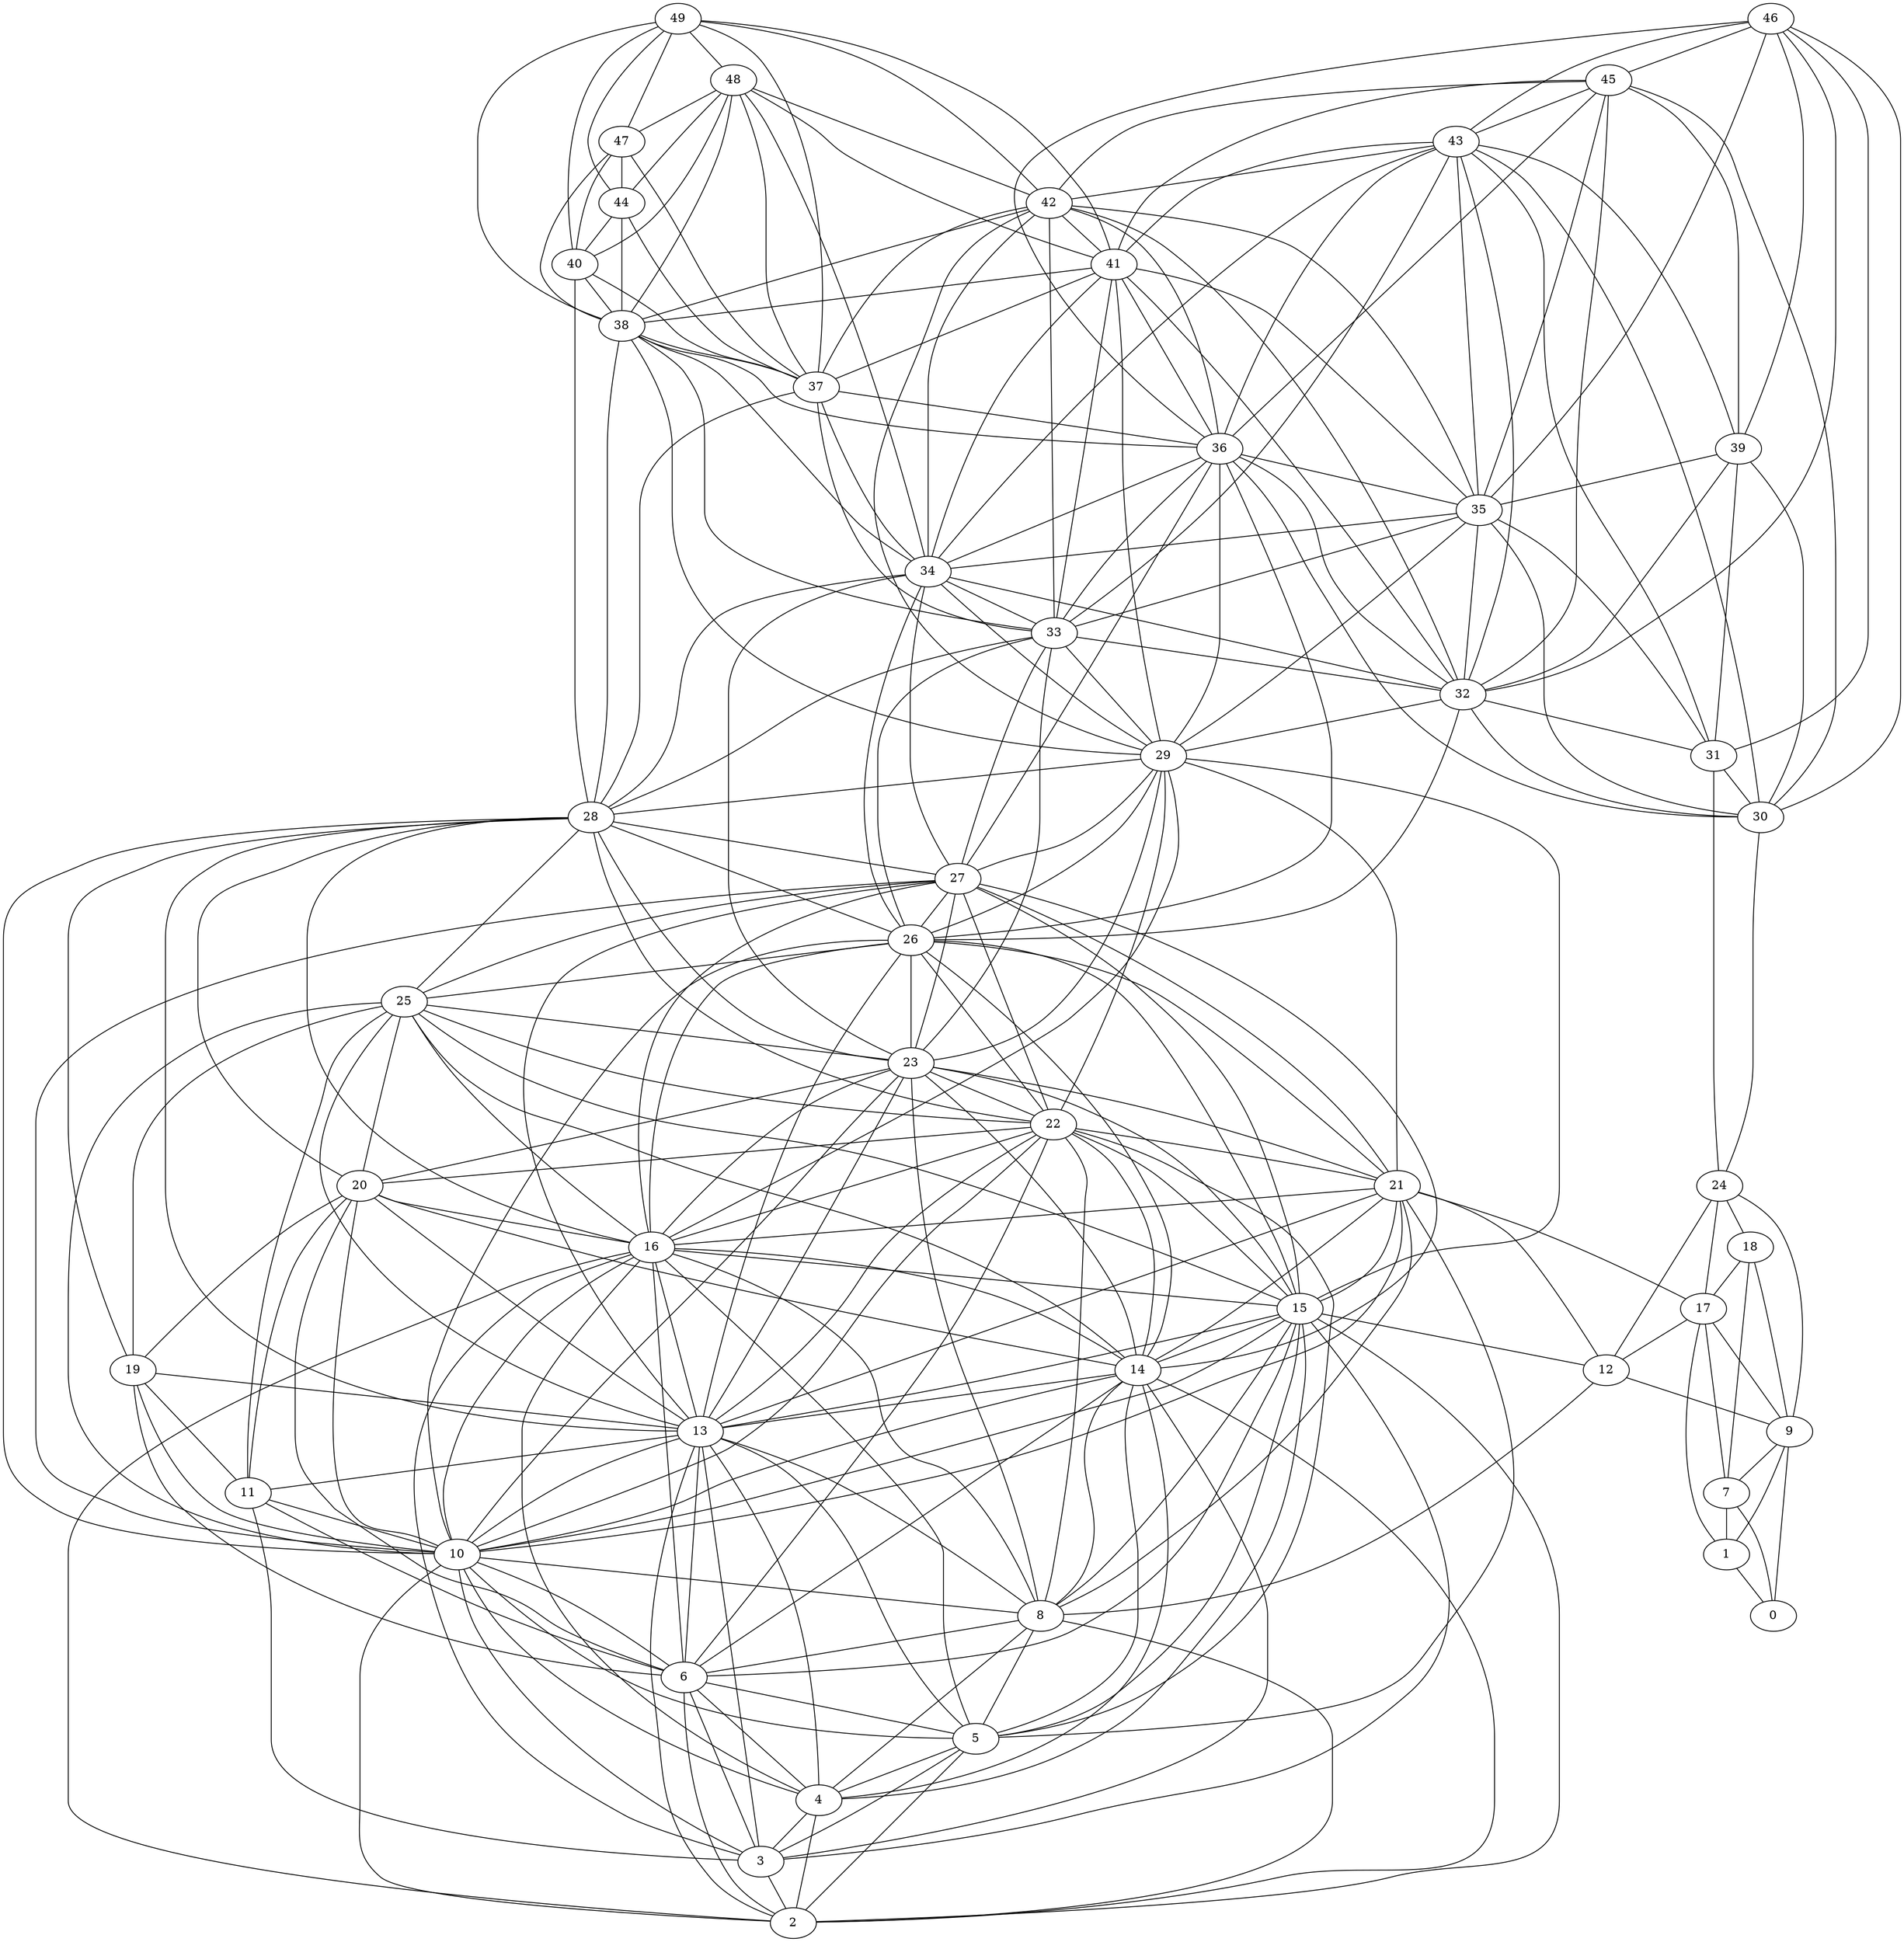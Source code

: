 /* Created by igraph 0.7.1 */
graph {
  0 [
    x=0.0218926385243584
    y=0.0293952275349336
  ];
  1 [
    x=0.0253467096950998
    y=0.117063398478116
  ];
  2 [
    x=0.0434113707534325
    y=0.737156245340889
  ];
  3 [
    x=0.0746424344874471
    y=0.812801925219376
  ];
  4 [
    x=0.077061341271199
    y=0.712514870074151
  ];
  5 [
    x=0.104345022787075
    y=0.595976490250892
  ];
  6 [
    x=0.137986421081687
    y=0.763383218239198
  ];
  7 [
    x=0.174326922496283
    y=0.0214868542794751
  ];
  8 [
    x=0.195901371924258
    y=0.507008089968595
  ];
  9 [
    x=0.242386019637725
    y=0.140096064722388
  ];
  10 [
    x=0.255762010160628
    y=0.706291685683442
  ];
  11 [
    x=0.255995662409925
    y=0.986183058226988
  ];
  12 [
    x=0.262949793456331
    y=0.331781350033562
  ];
  13 [
    x=0.276195405472771
    y=0.73377100244527
  ];
  14 [
    x=0.278845711140638
    y=0.640670098481268
  ];
  15 [
    x=0.290973586738274
    y=0.622134835082798
  ];
  16 [
    x=0.300763741323863
    y=0.653968751921017
  ];
  17 [
    x=0.302463337222109
    y=0.213090281132883
  ];
  18 [
    x=0.353434365702288
    y=0.0336846558639153
  ];
  19 [
    x=0.359539384854635
    y=0.956982348217861
  ];
  20 [
    x=0.361190374008397
    y=0.917108452431505
  ];
  21 [
    x=0.362028942102051
    y=0.498324671077246
  ];
  22 [
    x=0.367785140991841
    y=0.619679253684059
  ];
  23 [
    x=0.42641277602631
    y=0.644464980512911
  ];
  24 [
    x=0.445795405842358
    y=0.151463507502307
  ];
  25 [
    x=0.448553042970245
    y=0.812624659101129
  ];
  26 [
    x=0.50195738864149
    y=0.566809956720191
  ];
  27 [
    x=0.51223897994307
    y=0.604448546701629
  ];
  28 [
    x=0.530317589166918
    y=0.8198945596495
  ];
  29 [
    x=0.56939863200019
    y=0.532204657159849
  ];
  30 [
    x=0.622056395228401
    y=0.198527134157283
  ];
  31 [
    x=0.681360227262442
    y=0.0771287792106141
  ];
  32 [
    x=0.691427155107026
    y=0.344955881022509
  ];
  33 [
    x=0.701031928692361
    y=0.574292404354994
  ];
  34 [
    x=0.701523652775758
    y=0.575158155051687
  ];
  35 [
    x=0.723668928416701
    y=0.320452474757207
  ];
  36 [
    x=0.765555858473769
    y=0.454720164298461
  ];
  37 [
    x=0.797040603273303
    y=0.747679482602725
  ];
  38 [
    x=0.80044770980402
    y=0.692168254846716
  ];
  39 [
    x=0.801621426838143
    y=0.135696954259718
  ];
  40 [
    x=0.807063439473725
    y=0.900232960837852
  ];
  41 [
    x=0.816171542746915
    y=0.502010986584723
  ];
  42 [
    x=0.820913292413329
    y=0.505226097280745
  ];
  43 [
    x=0.829706111966995
    y=0.315681521318718
  ];
  44 [
    x=0.875235402806419
    y=0.951973085943913
  ];
  45 [
    x=0.887587757902862
    y=0.329491136637252
  ];
  46 [
    x=0.889837331538648
    y=0.19552109130842
  ];
  47 [
    x=0.921281875991195
    y=0.908387233500068
  ];
  48 [
    x=0.942677025630087
    y=0.753490251247172
  ];
  49 [
    x=0.984496074978854
    y=0.744946140874056
  ];

  1 -- 0;
  7 -- 0;
  9 -- 0;
  7 -- 1;
  9 -- 1;
  17 -- 1;
  3 -- 2;
  4 -- 2;
  5 -- 2;
  6 -- 2;
  8 -- 2;
  10 -- 2;
  13 -- 2;
  14 -- 2;
  15 -- 2;
  16 -- 2;
  4 -- 3;
  5 -- 3;
  6 -- 3;
  10 -- 3;
  11 -- 3;
  13 -- 3;
  14 -- 3;
  15 -- 3;
  16 -- 3;
  5 -- 4;
  6 -- 4;
  8 -- 4;
  10 -- 4;
  13 -- 4;
  14 -- 4;
  15 -- 4;
  16 -- 4;
  6 -- 5;
  8 -- 5;
  10 -- 5;
  13 -- 5;
  14 -- 5;
  15 -- 5;
  16 -- 5;
  21 -- 5;
  22 -- 5;
  8 -- 6;
  10 -- 6;
  11 -- 6;
  13 -- 6;
  14 -- 6;
  15 -- 6;
  16 -- 6;
  19 -- 6;
  20 -- 6;
  22 -- 6;
  9 -- 7;
  17 -- 7;
  18 -- 7;
  10 -- 8;
  12 -- 8;
  13 -- 8;
  14 -- 8;
  15 -- 8;
  16 -- 8;
  21 -- 8;
  22 -- 8;
  23 -- 8;
  12 -- 9;
  17 -- 9;
  18 -- 9;
  24 -- 9;
  11 -- 10;
  13 -- 10;
  14 -- 10;
  15 -- 10;
  16 -- 10;
  19 -- 10;
  20 -- 10;
  21 -- 10;
  22 -- 10;
  23 -- 10;
  25 -- 10;
  26 -- 10;
  27 -- 10;
  28 -- 10;
  13 -- 11;
  19 -- 11;
  20 -- 11;
  25 -- 11;
  15 -- 12;
  17 -- 12;
  21 -- 12;
  24 -- 12;
  14 -- 13;
  15 -- 13;
  16 -- 13;
  19 -- 13;
  20 -- 13;
  21 -- 13;
  22 -- 13;
  23 -- 13;
  25 -- 13;
  26 -- 13;
  27 -- 13;
  28 -- 13;
  15 -- 14;
  16 -- 14;
  20 -- 14;
  21 -- 14;
  22 -- 14;
  23 -- 14;
  25 -- 14;
  26 -- 14;
  27 -- 14;
  16 -- 15;
  21 -- 15;
  22 -- 15;
  23 -- 15;
  25 -- 15;
  26 -- 15;
  27 -- 15;
  29 -- 15;
  20 -- 16;
  21 -- 16;
  22 -- 16;
  23 -- 16;
  25 -- 16;
  26 -- 16;
  27 -- 16;
  28 -- 16;
  29 -- 16;
  18 -- 17;
  21 -- 17;
  24 -- 17;
  24 -- 18;
  20 -- 19;
  25 -- 19;
  28 -- 19;
  22 -- 20;
  23 -- 20;
  25 -- 20;
  28 -- 20;
  22 -- 21;
  23 -- 21;
  26 -- 21;
  27 -- 21;
  29 -- 21;
  23 -- 22;
  25 -- 22;
  26 -- 22;
  27 -- 22;
  28 -- 22;
  29 -- 22;
  25 -- 23;
  26 -- 23;
  27 -- 23;
  28 -- 23;
  29 -- 23;
  33 -- 23;
  34 -- 23;
  30 -- 24;
  31 -- 24;
  26 -- 25;
  27 -- 25;
  28 -- 25;
  27 -- 26;
  28 -- 26;
  29 -- 26;
  32 -- 26;
  33 -- 26;
  34 -- 26;
  36 -- 26;
  28 -- 27;
  29 -- 27;
  33 -- 27;
  34 -- 27;
  36 -- 27;
  29 -- 28;
  33 -- 28;
  34 -- 28;
  37 -- 28;
  38 -- 28;
  40 -- 28;
  32 -- 29;
  33 -- 29;
  34 -- 29;
  35 -- 29;
  36 -- 29;
  38 -- 29;
  41 -- 29;
  42 -- 29;
  31 -- 30;
  32 -- 30;
  35 -- 30;
  36 -- 30;
  39 -- 30;
  43 -- 30;
  45 -- 30;
  46 -- 30;
  32 -- 31;
  35 -- 31;
  39 -- 31;
  43 -- 31;
  46 -- 31;
  33 -- 32;
  34 -- 32;
  35 -- 32;
  36 -- 32;
  39 -- 32;
  41 -- 32;
  42 -- 32;
  43 -- 32;
  45 -- 32;
  46 -- 32;
  34 -- 33;
  35 -- 33;
  36 -- 33;
  37 -- 33;
  38 -- 33;
  41 -- 33;
  42 -- 33;
  43 -- 33;
  35 -- 34;
  36 -- 34;
  37 -- 34;
  38 -- 34;
  41 -- 34;
  42 -- 34;
  43 -- 34;
  48 -- 34;
  36 -- 35;
  39 -- 35;
  41 -- 35;
  42 -- 35;
  43 -- 35;
  45 -- 35;
  46 -- 35;
  37 -- 36;
  38 -- 36;
  41 -- 36;
  42 -- 36;
  43 -- 36;
  45 -- 36;
  46 -- 36;
  38 -- 37;
  40 -- 37;
  41 -- 37;
  42 -- 37;
  44 -- 37;
  47 -- 37;
  48 -- 37;
  49 -- 37;
  40 -- 38;
  41 -- 38;
  42 -- 38;
  44 -- 38;
  47 -- 38;
  48 -- 38;
  49 -- 38;
  43 -- 39;
  45 -- 39;
  46 -- 39;
  44 -- 40;
  47 -- 40;
  48 -- 40;
  49 -- 40;
  42 -- 41;
  43 -- 41;
  45 -- 41;
  48 -- 41;
  49 -- 41;
  43 -- 42;
  45 -- 42;
  48 -- 42;
  49 -- 42;
  45 -- 43;
  46 -- 43;
  47 -- 44;
  48 -- 44;
  49 -- 44;
  46 -- 45;
  48 -- 47;
  49 -- 47;
  49 -- 48;
}
